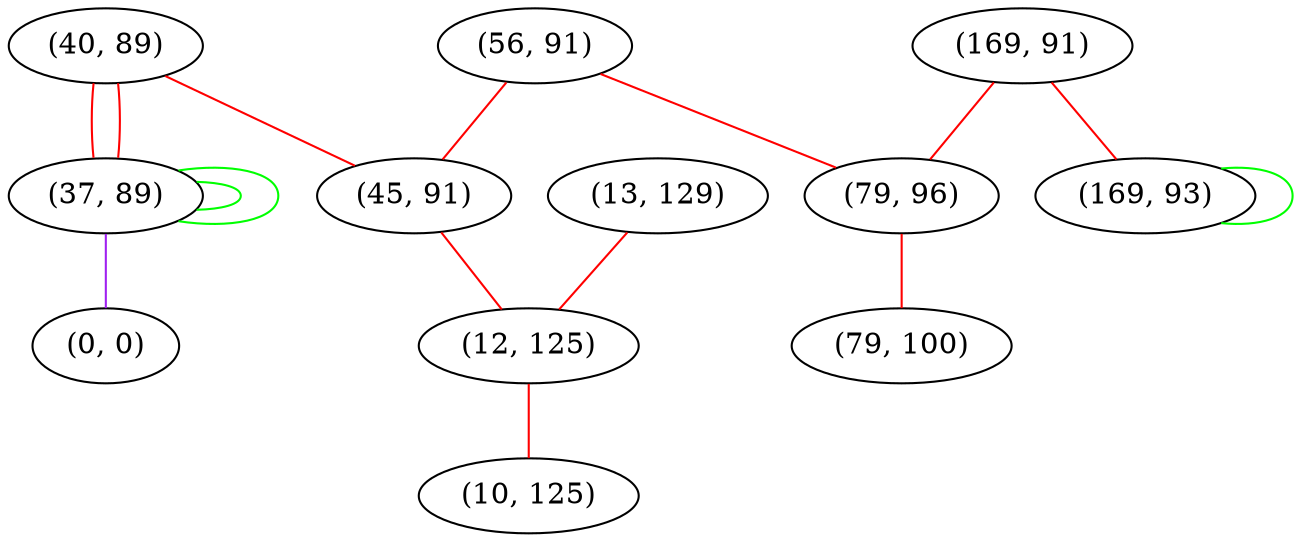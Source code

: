 graph "" {
"(40, 89)";
"(13, 129)";
"(169, 91)";
"(169, 93)";
"(56, 91)";
"(79, 96)";
"(45, 91)";
"(37, 89)";
"(79, 100)";
"(0, 0)";
"(12, 125)";
"(10, 125)";
"(40, 89)" -- "(37, 89)"  [color=red, key=0, weight=1];
"(40, 89)" -- "(37, 89)"  [color=red, key=1, weight=1];
"(40, 89)" -- "(45, 91)"  [color=red, key=0, weight=1];
"(13, 129)" -- "(12, 125)"  [color=red, key=0, weight=1];
"(169, 91)" -- "(169, 93)"  [color=red, key=0, weight=1];
"(169, 91)" -- "(79, 96)"  [color=red, key=0, weight=1];
"(169, 93)" -- "(169, 93)"  [color=green, key=0, weight=2];
"(56, 91)" -- "(79, 96)"  [color=red, key=0, weight=1];
"(56, 91)" -- "(45, 91)"  [color=red, key=0, weight=1];
"(79, 96)" -- "(79, 100)"  [color=red, key=0, weight=1];
"(45, 91)" -- "(12, 125)"  [color=red, key=0, weight=1];
"(37, 89)" -- "(37, 89)"  [color=green, key=0, weight=2];
"(37, 89)" -- "(37, 89)"  [color=green, key=1, weight=2];
"(37, 89)" -- "(0, 0)"  [color=purple, key=0, weight=4];
"(12, 125)" -- "(10, 125)"  [color=red, key=0, weight=1];
}
